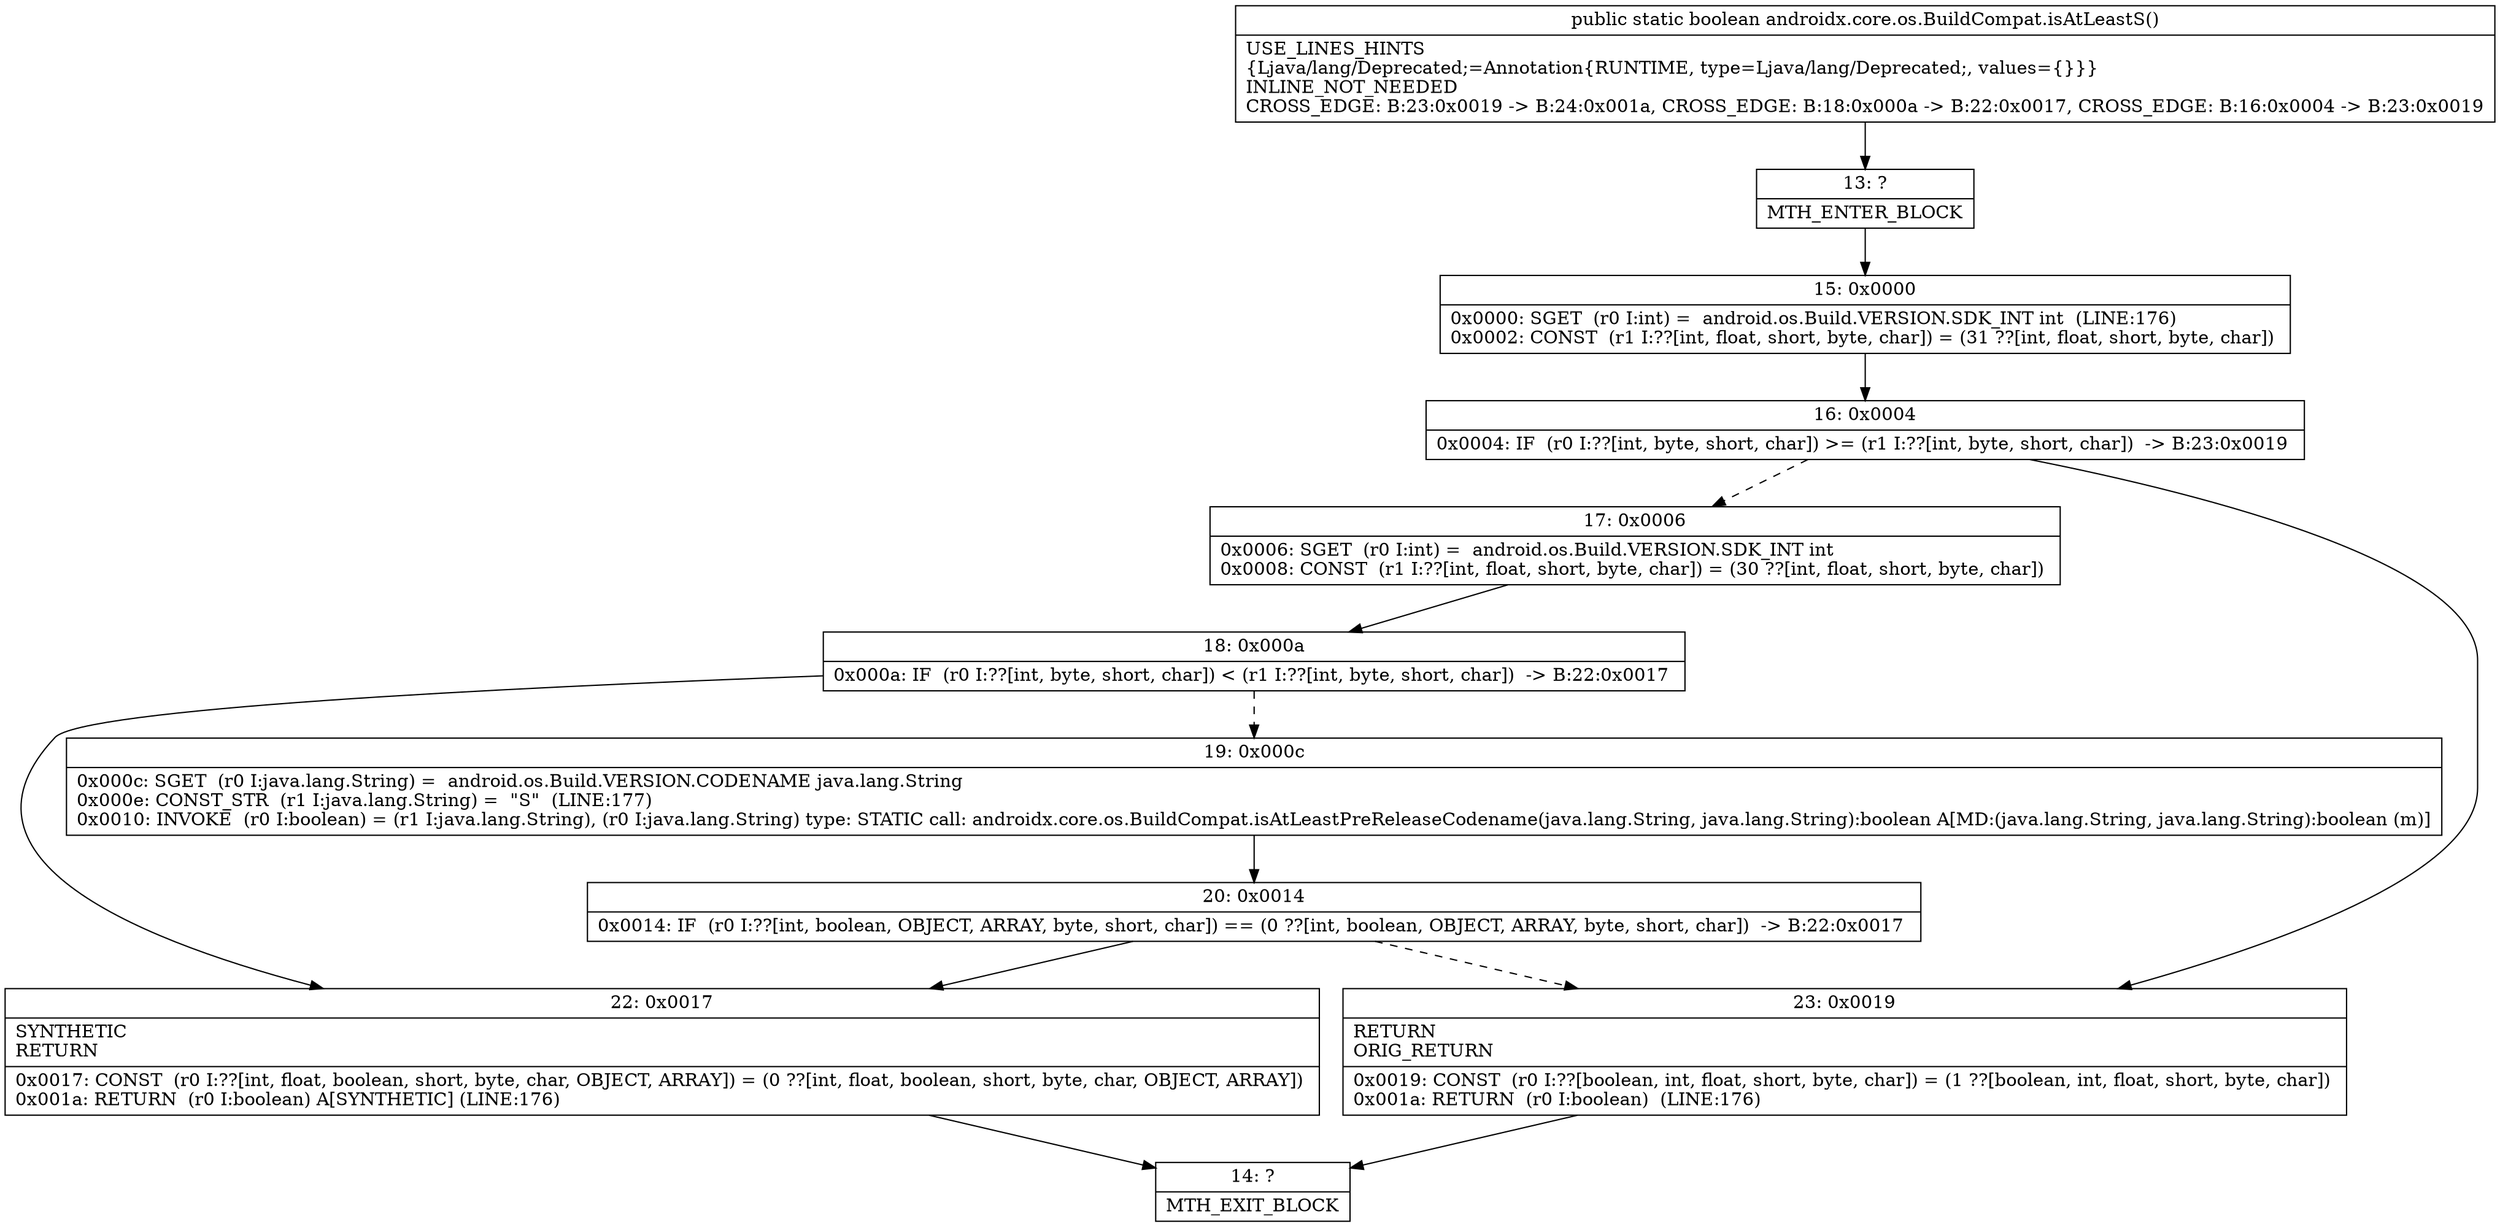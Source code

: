 digraph "CFG forandroidx.core.os.BuildCompat.isAtLeastS()Z" {
Node_13 [shape=record,label="{13\:\ ?|MTH_ENTER_BLOCK\l}"];
Node_15 [shape=record,label="{15\:\ 0x0000|0x0000: SGET  (r0 I:int) =  android.os.Build.VERSION.SDK_INT int  (LINE:176)\l0x0002: CONST  (r1 I:??[int, float, short, byte, char]) = (31 ??[int, float, short, byte, char]) \l}"];
Node_16 [shape=record,label="{16\:\ 0x0004|0x0004: IF  (r0 I:??[int, byte, short, char]) \>= (r1 I:??[int, byte, short, char])  \-\> B:23:0x0019 \l}"];
Node_17 [shape=record,label="{17\:\ 0x0006|0x0006: SGET  (r0 I:int) =  android.os.Build.VERSION.SDK_INT int \l0x0008: CONST  (r1 I:??[int, float, short, byte, char]) = (30 ??[int, float, short, byte, char]) \l}"];
Node_18 [shape=record,label="{18\:\ 0x000a|0x000a: IF  (r0 I:??[int, byte, short, char]) \< (r1 I:??[int, byte, short, char])  \-\> B:22:0x0017 \l}"];
Node_19 [shape=record,label="{19\:\ 0x000c|0x000c: SGET  (r0 I:java.lang.String) =  android.os.Build.VERSION.CODENAME java.lang.String \l0x000e: CONST_STR  (r1 I:java.lang.String) =  \"S\"  (LINE:177)\l0x0010: INVOKE  (r0 I:boolean) = (r1 I:java.lang.String), (r0 I:java.lang.String) type: STATIC call: androidx.core.os.BuildCompat.isAtLeastPreReleaseCodename(java.lang.String, java.lang.String):boolean A[MD:(java.lang.String, java.lang.String):boolean (m)]\l}"];
Node_20 [shape=record,label="{20\:\ 0x0014|0x0014: IF  (r0 I:??[int, boolean, OBJECT, ARRAY, byte, short, char]) == (0 ??[int, boolean, OBJECT, ARRAY, byte, short, char])  \-\> B:22:0x0017 \l}"];
Node_22 [shape=record,label="{22\:\ 0x0017|SYNTHETIC\lRETURN\l|0x0017: CONST  (r0 I:??[int, float, boolean, short, byte, char, OBJECT, ARRAY]) = (0 ??[int, float, boolean, short, byte, char, OBJECT, ARRAY]) \l0x001a: RETURN  (r0 I:boolean) A[SYNTHETIC] (LINE:176)\l}"];
Node_14 [shape=record,label="{14\:\ ?|MTH_EXIT_BLOCK\l}"];
Node_23 [shape=record,label="{23\:\ 0x0019|RETURN\lORIG_RETURN\l|0x0019: CONST  (r0 I:??[boolean, int, float, short, byte, char]) = (1 ??[boolean, int, float, short, byte, char]) \l0x001a: RETURN  (r0 I:boolean)  (LINE:176)\l}"];
MethodNode[shape=record,label="{public static boolean androidx.core.os.BuildCompat.isAtLeastS()  | USE_LINES_HINTS\l\{Ljava\/lang\/Deprecated;=Annotation\{RUNTIME, type=Ljava\/lang\/Deprecated;, values=\{\}\}\}\lINLINE_NOT_NEEDED\lCROSS_EDGE: B:23:0x0019 \-\> B:24:0x001a, CROSS_EDGE: B:18:0x000a \-\> B:22:0x0017, CROSS_EDGE: B:16:0x0004 \-\> B:23:0x0019\l}"];
MethodNode -> Node_13;Node_13 -> Node_15;
Node_15 -> Node_16;
Node_16 -> Node_17[style=dashed];
Node_16 -> Node_23;
Node_17 -> Node_18;
Node_18 -> Node_19[style=dashed];
Node_18 -> Node_22;
Node_19 -> Node_20;
Node_20 -> Node_22;
Node_20 -> Node_23[style=dashed];
Node_22 -> Node_14;
Node_23 -> Node_14;
}

